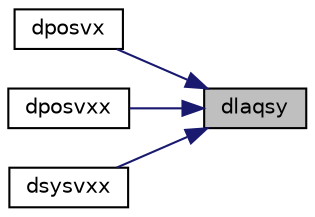 digraph "dlaqsy"
{
 // LATEX_PDF_SIZE
  edge [fontname="Helvetica",fontsize="10",labelfontname="Helvetica",labelfontsize="10"];
  node [fontname="Helvetica",fontsize="10",shape=record];
  rankdir="RL";
  Node1 [label="dlaqsy",height=0.2,width=0.4,color="black", fillcolor="grey75", style="filled", fontcolor="black",tooltip="DLAQSY scales a symmetric/Hermitian matrix, using scaling factors computed by spoequ."];
  Node1 -> Node2 [dir="back",color="midnightblue",fontsize="10",style="solid",fontname="Helvetica"];
  Node2 [label="dposvx",height=0.2,width=0.4,color="black", fillcolor="white", style="filled",URL="$dposvx_8f.html#ac9c72f254642bcc4d512c24c00e47d33",tooltip="DPOSVX computes the solution to system of linear equations A * X = B for PO matrices"];
  Node1 -> Node3 [dir="back",color="midnightblue",fontsize="10",style="solid",fontname="Helvetica"];
  Node3 [label="dposvxx",height=0.2,width=0.4,color="black", fillcolor="white", style="filled",URL="$dposvxx_8f.html#a423141487077727ec3bc52edd1fccd44",tooltip="DPOSVXX computes the solution to system of linear equations A * X = B for PO matrices"];
  Node1 -> Node4 [dir="back",color="midnightblue",fontsize="10",style="solid",fontname="Helvetica"];
  Node4 [label="dsysvxx",height=0.2,width=0.4,color="black", fillcolor="white", style="filled",URL="$dsysvxx_8f.html#a1891fac0c928034e0c0396aa3d30f8f3",tooltip="DSYSVXX"];
}
